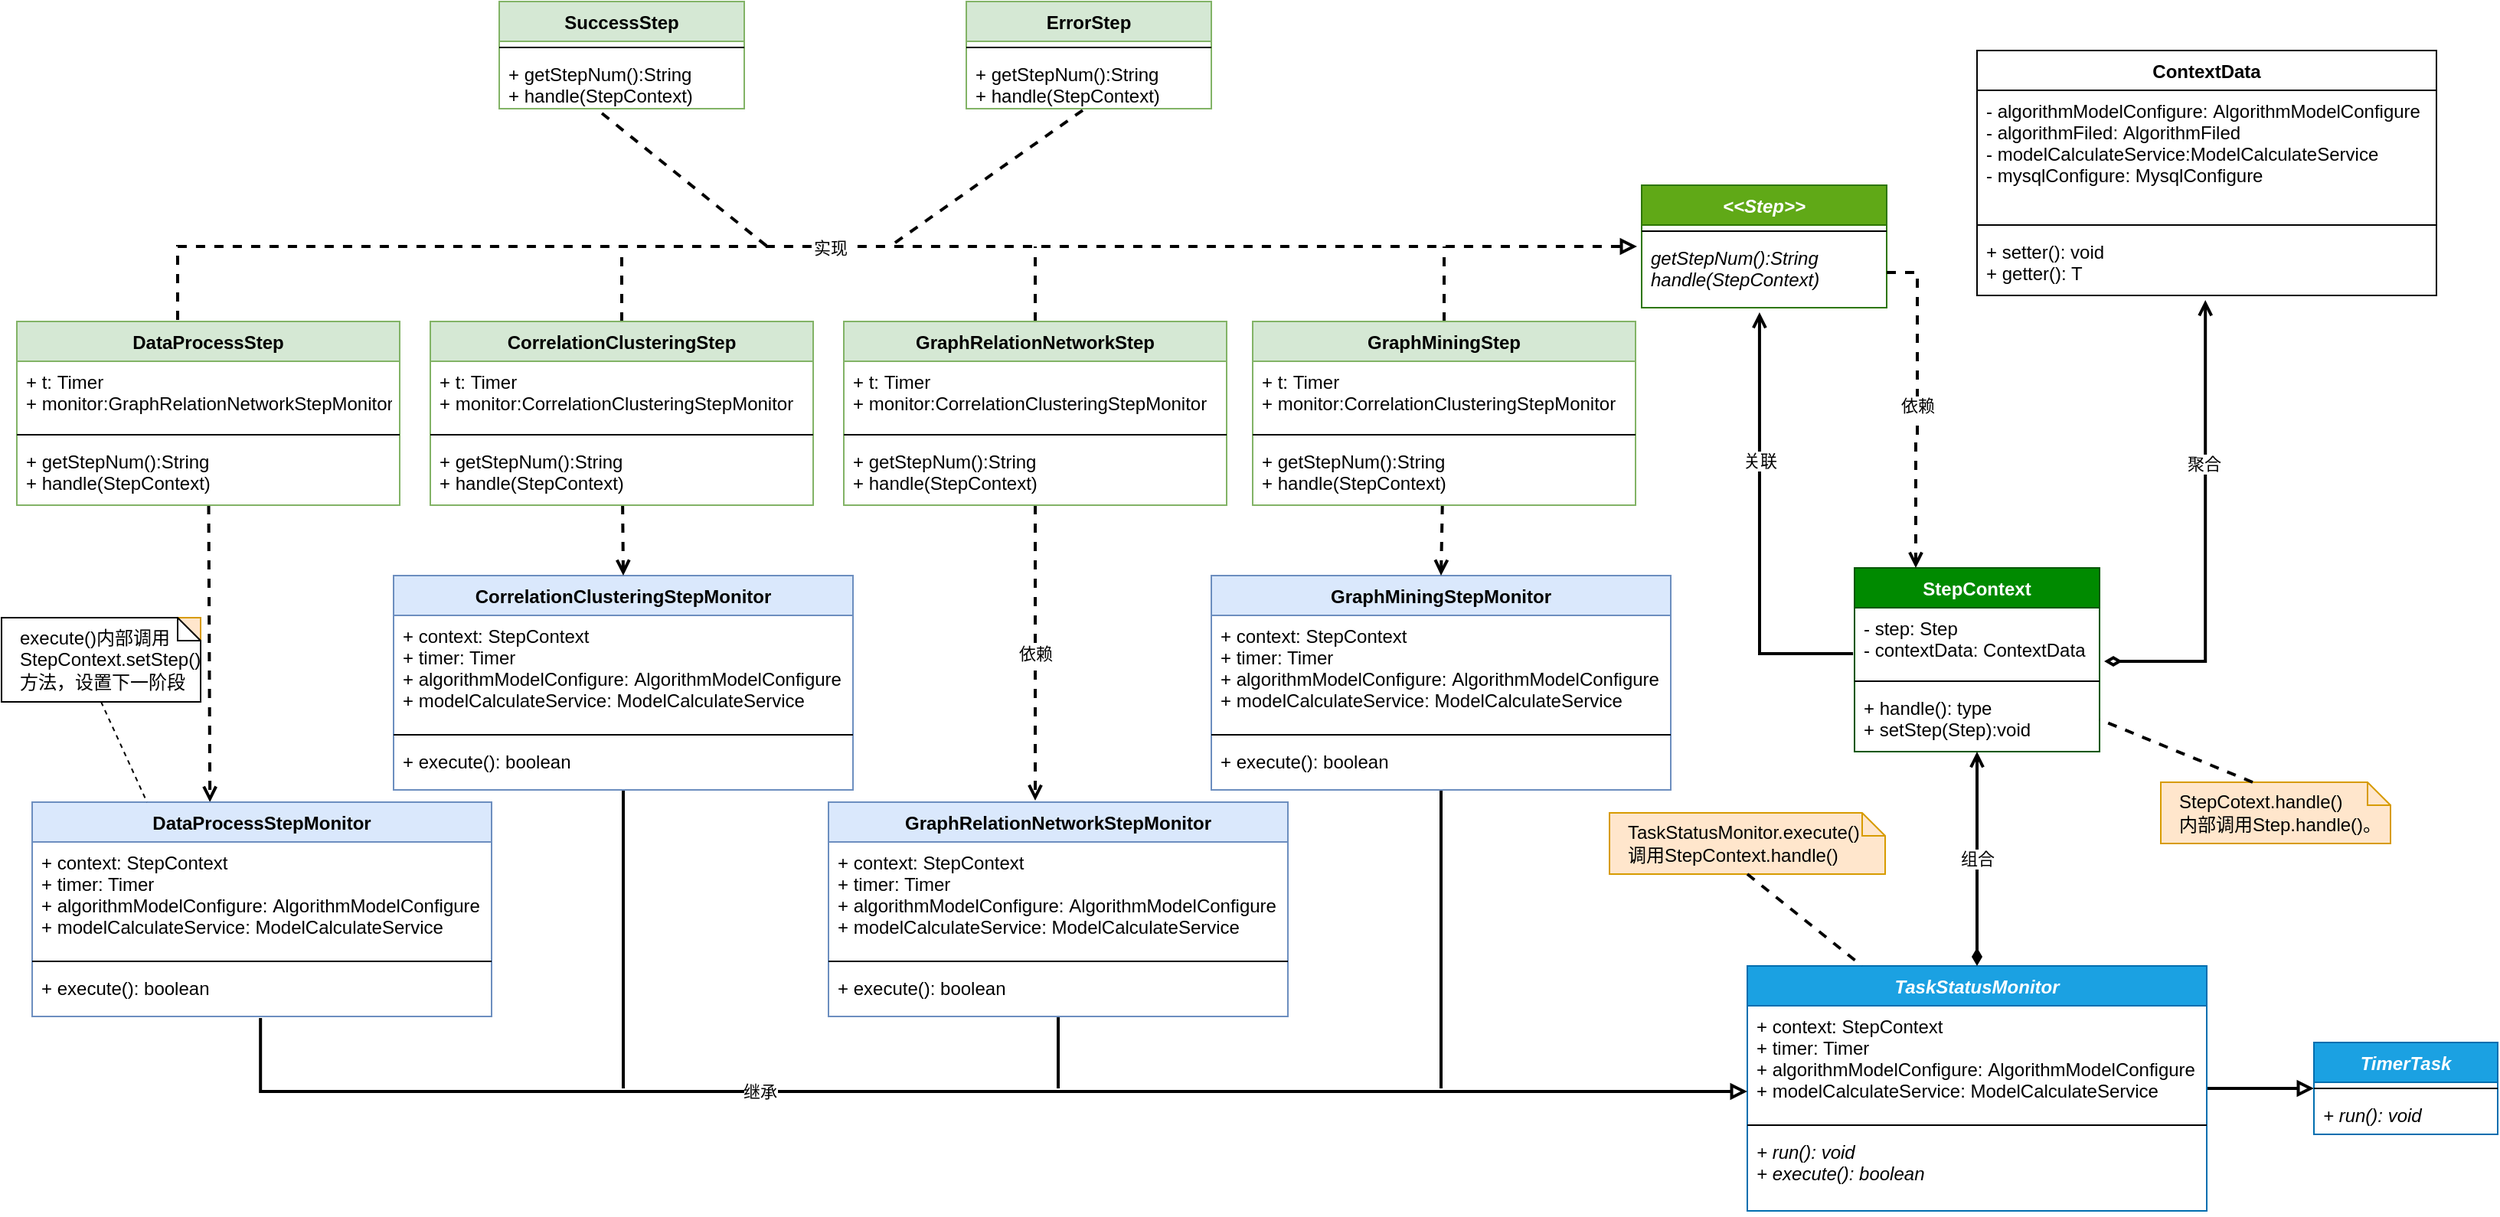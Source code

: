 <mxfile version="12.9.11" type="github">
  <diagram id="ayey3KlVrD0ILfc367-J" name="第 1 页">
    <mxGraphModel dx="786" dy="514" grid="1" gridSize="10" guides="1" tooltips="1" connect="1" arrows="1" fold="1" page="1" pageScale="1" pageWidth="827" pageHeight="1169" math="0" shadow="0">
      <root>
        <mxCell id="0" />
        <mxCell id="1" parent="0" />
        <mxCell id="JtvI3fdrLGXxT-ijpQSm-1" style="rounded=0;orthogonalLoop=1;jettySize=auto;html=1;dashed=1;endArrow=block;endFill=0;strokeWidth=2;edgeStyle=orthogonalEdgeStyle;exitX=0.42;exitY=-0.008;exitDx=0;exitDy=0;exitPerimeter=0;entryX=-0.019;entryY=0.109;entryDx=0;entryDy=0;entryPerimeter=0;" edge="1" parent="1" source="JtvI3fdrLGXxT-ijpQSm-45" target="JtvI3fdrLGXxT-ijpQSm-27">
          <mxGeometry relative="1" as="geometry">
            <mxPoint x="130" y="160" as="sourcePoint" />
            <Array as="points">
              <mxPoint x="125" y="220" />
            </Array>
            <mxPoint x="1050" y="220" as="targetPoint" />
          </mxGeometry>
        </mxCell>
        <mxCell id="JtvI3fdrLGXxT-ijpQSm-126" value="实现" style="edgeLabel;html=1;align=center;verticalAlign=middle;resizable=0;points=[];" vertex="1" connectable="0" parent="JtvI3fdrLGXxT-ijpQSm-1">
          <mxGeometry x="0.345" y="4" relative="1" as="geometry">
            <mxPoint x="-199.96" y="4.65" as="offset" />
          </mxGeometry>
        </mxCell>
        <mxCell id="JtvI3fdrLGXxT-ijpQSm-2" value="关联" style="rounded=0;orthogonalLoop=1;jettySize=auto;html=1;entryX=0.481;entryY=1.065;entryDx=0;entryDy=0;endArrow=open;endFill=0;exitX=-0.006;exitY=0.682;exitDx=0;exitDy=0;startArrow=none;startFill=0;strokeWidth=2;exitPerimeter=0;entryPerimeter=0;edgeStyle=orthogonalEdgeStyle;" edge="1" parent="1" source="JtvI3fdrLGXxT-ijpQSm-29" target="JtvI3fdrLGXxT-ijpQSm-27">
          <mxGeometry x="0.317" relative="1" as="geometry">
            <mxPoint x="1161" y="75" as="sourcePoint" />
            <mxPoint x="640" y="99" as="targetPoint" />
            <Array as="points">
              <mxPoint x="1158" y="486" />
            </Array>
            <mxPoint as="offset" />
          </mxGeometry>
        </mxCell>
        <mxCell id="JtvI3fdrLGXxT-ijpQSm-3" style="rounded=0;orthogonalLoop=1;jettySize=auto;html=1;startArrow=diamondThin;startFill=0;endArrow=open;endFill=0;strokeWidth=2;entryX=0.497;entryY=1.071;entryDx=0;entryDy=0;entryPerimeter=0;exitX=1.019;exitY=0.795;exitDx=0;exitDy=0;exitPerimeter=0;edgeStyle=orthogonalEdgeStyle;" edge="1" parent="1" source="JtvI3fdrLGXxT-ijpQSm-29" target="JtvI3fdrLGXxT-ijpQSm-35">
          <mxGeometry relative="1" as="geometry">
            <mxPoint x="1420" y="500" as="sourcePoint" />
            <mxPoint x="1450" y="250" as="targetPoint" />
            <Array as="points">
              <mxPoint x="1449" y="491" />
            </Array>
          </mxGeometry>
        </mxCell>
        <mxCell id="JtvI3fdrLGXxT-ijpQSm-125" value="聚合" style="edgeLabel;html=1;align=center;verticalAlign=middle;resizable=0;points=[];" vertex="1" connectable="0" parent="JtvI3fdrLGXxT-ijpQSm-3">
          <mxGeometry x="0.291" y="1" relative="1" as="geometry">
            <mxPoint as="offset" />
          </mxGeometry>
        </mxCell>
        <mxCell id="JtvI3fdrLGXxT-ijpQSm-5" style="edgeStyle=orthogonalEdgeStyle;rounded=0;orthogonalLoop=1;jettySize=auto;html=1;dashed=1;startArrow=none;startFill=0;endArrow=none;endFill=0;strokeWidth=2;" edge="1" parent="1" source="JtvI3fdrLGXxT-ijpQSm-70">
          <mxGeometry relative="1" as="geometry">
            <mxPoint x="415" y="220" as="targetPoint" />
          </mxGeometry>
        </mxCell>
        <mxCell id="JtvI3fdrLGXxT-ijpQSm-9" style="edgeStyle=orthogonalEdgeStyle;rounded=0;orthogonalLoop=1;jettySize=auto;html=1;startArrow=none;startFill=0;endArrow=none;endFill=0;strokeWidth=2;dashed=1;exitX=0.5;exitY=0;exitDx=0;exitDy=0;" edge="1" parent="1" source="JtvI3fdrLGXxT-ijpQSm-74">
          <mxGeometry relative="1" as="geometry">
            <mxPoint x="685" y="220" as="targetPoint" />
          </mxGeometry>
        </mxCell>
        <mxCell id="JtvI3fdrLGXxT-ijpQSm-13" style="edgeStyle=orthogonalEdgeStyle;rounded=0;orthogonalLoop=1;jettySize=auto;html=1;dashed=1;startArrow=none;startFill=0;endArrow=none;endFill=0;strokeWidth=2;exitX=0.5;exitY=0;exitDx=0;exitDy=0;" edge="1" parent="1" source="JtvI3fdrLGXxT-ijpQSm-78">
          <mxGeometry relative="1" as="geometry">
            <mxPoint x="952" y="220" as="targetPoint" />
          </mxGeometry>
        </mxCell>
        <mxCell id="JtvI3fdrLGXxT-ijpQSm-17" style="rounded=0;orthogonalLoop=1;jettySize=auto;html=1;dashed=1;startArrow=none;startFill=0;endArrow=none;endFill=0;strokeWidth=2;exitX=0.419;exitY=1.083;exitDx=0;exitDy=0;exitPerimeter=0;" edge="1" parent="1" source="JtvI3fdrLGXxT-ijpQSm-20">
          <mxGeometry relative="1" as="geometry">
            <mxPoint x="510" y="220" as="targetPoint" />
          </mxGeometry>
        </mxCell>
        <mxCell id="JtvI3fdrLGXxT-ijpQSm-18" value="SuccessStep" style="swimlane;fontStyle=1;align=center;verticalAlign=top;childLayout=stackLayout;horizontal=1;startSize=26;horizontalStack=0;resizeParent=1;resizeParentMax=0;resizeLast=0;collapsible=1;marginBottom=0;fillColor=#d5e8d4;strokeColor=#82b366;" vertex="1" parent="1">
          <mxGeometry x="335" y="60" width="160" height="70" as="geometry" />
        </mxCell>
        <mxCell id="JtvI3fdrLGXxT-ijpQSm-19" value="" style="line;strokeWidth=1;fillColor=none;align=left;verticalAlign=middle;spacingTop=-1;spacingLeft=3;spacingRight=3;rotatable=0;labelPosition=right;points=[];portConstraint=eastwest;" vertex="1" parent="JtvI3fdrLGXxT-ijpQSm-18">
          <mxGeometry y="26" width="160" height="8" as="geometry" />
        </mxCell>
        <mxCell id="JtvI3fdrLGXxT-ijpQSm-20" value="+ getStepNum():String&#xa;+ handle(StepContext)" style="text;strokeColor=none;fillColor=none;align=left;verticalAlign=top;spacingLeft=4;spacingRight=4;overflow=hidden;rotatable=0;points=[[0,0.5],[1,0.5]];portConstraint=eastwest;" vertex="1" parent="JtvI3fdrLGXxT-ijpQSm-18">
          <mxGeometry y="34" width="160" height="36" as="geometry" />
        </mxCell>
        <mxCell id="JtvI3fdrLGXxT-ijpQSm-21" style="rounded=0;orthogonalLoop=1;jettySize=auto;html=1;dashed=1;startArrow=none;startFill=0;endArrow=none;endFill=0;strokeWidth=2;exitX=0.475;exitY=1.028;exitDx=0;exitDy=0;exitPerimeter=0;" edge="1" parent="1" source="JtvI3fdrLGXxT-ijpQSm-24">
          <mxGeometry relative="1" as="geometry">
            <mxPoint x="590" y="220" as="targetPoint" />
            <mxPoint x="814" y="133" as="sourcePoint" />
          </mxGeometry>
        </mxCell>
        <mxCell id="JtvI3fdrLGXxT-ijpQSm-22" value="ErrorStep" style="swimlane;fontStyle=1;align=center;verticalAlign=top;childLayout=stackLayout;horizontal=1;startSize=26;horizontalStack=0;resizeParent=1;resizeParentMax=0;resizeLast=0;collapsible=1;marginBottom=0;fillColor=#d5e8d4;strokeColor=#82b366;" vertex="1" parent="1">
          <mxGeometry x="640" y="60" width="160" height="70" as="geometry" />
        </mxCell>
        <mxCell id="JtvI3fdrLGXxT-ijpQSm-23" value="" style="line;strokeWidth=1;fillColor=none;align=left;verticalAlign=middle;spacingTop=-1;spacingLeft=3;spacingRight=3;rotatable=0;labelPosition=right;points=[];portConstraint=eastwest;" vertex="1" parent="JtvI3fdrLGXxT-ijpQSm-22">
          <mxGeometry y="26" width="160" height="8" as="geometry" />
        </mxCell>
        <mxCell id="JtvI3fdrLGXxT-ijpQSm-24" value="+ getStepNum():String&#xa;+ handle(StepContext)" style="text;strokeColor=none;fillColor=none;align=left;verticalAlign=top;spacingLeft=4;spacingRight=4;overflow=hidden;rotatable=0;points=[[0,0.5],[1,0.5]];portConstraint=eastwest;" vertex="1" parent="JtvI3fdrLGXxT-ijpQSm-22">
          <mxGeometry y="34" width="160" height="36" as="geometry" />
        </mxCell>
        <mxCell id="JtvI3fdrLGXxT-ijpQSm-25" value="&lt;&lt;Step&gt;&gt;" style="swimlane;fontStyle=3;align=center;verticalAlign=top;childLayout=stackLayout;horizontal=1;startSize=26;horizontalStack=0;resizeParent=1;resizeParentMax=0;resizeLast=0;collapsible=1;marginBottom=0;fillColor=#60a917;strokeColor=#2D7600;fontColor=#ffffff;" vertex="1" parent="1">
          <mxGeometry x="1081" y="180" width="160" height="80" as="geometry" />
        </mxCell>
        <mxCell id="JtvI3fdrLGXxT-ijpQSm-26" value="" style="line;strokeWidth=1;fillColor=none;align=left;verticalAlign=middle;spacingTop=-1;spacingLeft=3;spacingRight=3;rotatable=0;labelPosition=right;points=[];portConstraint=eastwest;" vertex="1" parent="JtvI3fdrLGXxT-ijpQSm-25">
          <mxGeometry y="26" width="160" height="8" as="geometry" />
        </mxCell>
        <mxCell id="JtvI3fdrLGXxT-ijpQSm-27" value="getStepNum():String&#xa;handle(StepContext)" style="text;strokeColor=none;fillColor=none;align=left;verticalAlign=top;spacingLeft=4;spacingRight=4;overflow=hidden;rotatable=0;points=[[0,0.5],[1,0.5]];portConstraint=eastwest;fontStyle=2" vertex="1" parent="JtvI3fdrLGXxT-ijpQSm-25">
          <mxGeometry y="34" width="160" height="46" as="geometry" />
        </mxCell>
        <mxCell id="JtvI3fdrLGXxT-ijpQSm-28" value="StepContext" style="swimlane;fontStyle=1;align=center;verticalAlign=top;childLayout=stackLayout;horizontal=1;startSize=26;horizontalStack=0;resizeParent=1;resizeParentMax=0;resizeLast=0;collapsible=1;marginBottom=0;fillColor=#008a00;strokeColor=#005700;fontColor=#ffffff;" vertex="1" parent="1">
          <mxGeometry x="1220" y="430" width="160" height="120" as="geometry" />
        </mxCell>
        <mxCell id="JtvI3fdrLGXxT-ijpQSm-29" value="- step: Step&#xa;- contextData: ContextData" style="text;strokeColor=none;fillColor=none;align=left;verticalAlign=top;spacingLeft=4;spacingRight=4;overflow=hidden;rotatable=0;points=[[0,0.5],[1,0.5]];portConstraint=eastwest;" vertex="1" parent="JtvI3fdrLGXxT-ijpQSm-28">
          <mxGeometry y="26" width="160" height="44" as="geometry" />
        </mxCell>
        <mxCell id="JtvI3fdrLGXxT-ijpQSm-30" value="" style="line;strokeWidth=1;fillColor=none;align=left;verticalAlign=middle;spacingTop=-1;spacingLeft=3;spacingRight=3;rotatable=0;labelPosition=right;points=[];portConstraint=eastwest;" vertex="1" parent="JtvI3fdrLGXxT-ijpQSm-28">
          <mxGeometry y="70" width="160" height="8" as="geometry" />
        </mxCell>
        <mxCell id="JtvI3fdrLGXxT-ijpQSm-31" value="+ handle(): type&#xa;+ setStep(Step):void" style="text;strokeColor=none;fillColor=none;align=left;verticalAlign=top;spacingLeft=4;spacingRight=4;overflow=hidden;rotatable=0;points=[[0,0.5],[1,0.5]];portConstraint=eastwest;" vertex="1" parent="JtvI3fdrLGXxT-ijpQSm-28">
          <mxGeometry y="78" width="160" height="42" as="geometry" />
        </mxCell>
        <mxCell id="JtvI3fdrLGXxT-ijpQSm-32" value="ContextData" style="swimlane;fontStyle=1;align=center;verticalAlign=top;childLayout=stackLayout;horizontal=1;startSize=26;horizontalStack=0;resizeParent=1;resizeParentMax=0;resizeLast=0;collapsible=1;marginBottom=0;" vertex="1" parent="1">
          <mxGeometry x="1300" y="92" width="300" height="160" as="geometry" />
        </mxCell>
        <mxCell id="JtvI3fdrLGXxT-ijpQSm-33" value="- algorithmModelConfigure: AlgorithmModelConfigure&#xa;- algorithmFiled: AlgorithmFiled&#xa;- modelCalculateService:ModelCalculateService&#xa;- mysqlConfigure: MysqlConfigure" style="text;strokeColor=none;fillColor=none;align=left;verticalAlign=top;spacingLeft=4;spacingRight=4;overflow=hidden;rotatable=0;points=[[0,0.5],[1,0.5]];portConstraint=eastwest;" vertex="1" parent="JtvI3fdrLGXxT-ijpQSm-32">
          <mxGeometry y="26" width="300" height="84" as="geometry" />
        </mxCell>
        <mxCell id="JtvI3fdrLGXxT-ijpQSm-34" value="" style="line;strokeWidth=1;fillColor=none;align=left;verticalAlign=middle;spacingTop=-1;spacingLeft=3;spacingRight=3;rotatable=0;labelPosition=right;points=[];portConstraint=eastwest;" vertex="1" parent="JtvI3fdrLGXxT-ijpQSm-32">
          <mxGeometry y="110" width="300" height="8" as="geometry" />
        </mxCell>
        <mxCell id="JtvI3fdrLGXxT-ijpQSm-35" value="+ setter(): void&#xa;+ getter(): T" style="text;strokeColor=none;fillColor=none;align=left;verticalAlign=top;spacingLeft=4;spacingRight=4;overflow=hidden;rotatable=0;points=[[0,0.5],[1,0.5]];portConstraint=eastwest;" vertex="1" parent="JtvI3fdrLGXxT-ijpQSm-32">
          <mxGeometry y="118" width="300" height="42" as="geometry" />
        </mxCell>
        <mxCell id="JtvI3fdrLGXxT-ijpQSm-117" style="edgeStyle=orthogonalEdgeStyle;rounded=0;orthogonalLoop=1;jettySize=auto;html=1;entryX=0;entryY=0.5;entryDx=0;entryDy=0;endArrow=block;endFill=0;strokeWidth=2;" edge="1" parent="1" source="JtvI3fdrLGXxT-ijpQSm-36" target="JtvI3fdrLGXxT-ijpQSm-40">
          <mxGeometry relative="1" as="geometry" />
        </mxCell>
        <mxCell id="JtvI3fdrLGXxT-ijpQSm-36" value="TaskStatusMonitor" style="swimlane;fontStyle=3;align=center;verticalAlign=top;childLayout=stackLayout;horizontal=1;startSize=26;horizontalStack=0;resizeParent=1;resizeParentMax=0;resizeLast=0;collapsible=1;marginBottom=0;fillColor=#1ba1e2;strokeColor=#006EAF;fontColor=#ffffff;" vertex="1" parent="1">
          <mxGeometry x="1150" y="690" width="300" height="160" as="geometry" />
        </mxCell>
        <mxCell id="JtvI3fdrLGXxT-ijpQSm-37" value="+ context: StepContext&#xa;+ timer: Timer&#xa;+ algorithmModelConfigure: AlgorithmModelConfigure&#xa;+ modelCalculateService: ModelCalculateService" style="text;strokeColor=none;fillColor=none;align=left;verticalAlign=top;spacingLeft=4;spacingRight=4;overflow=hidden;rotatable=0;points=[[0,0.5],[1,0.5]];portConstraint=eastwest;fontStyle=0" vertex="1" parent="JtvI3fdrLGXxT-ijpQSm-36">
          <mxGeometry y="26" width="300" height="74" as="geometry" />
        </mxCell>
        <mxCell id="JtvI3fdrLGXxT-ijpQSm-38" value="" style="line;strokeWidth=1;fillColor=none;align=left;verticalAlign=middle;spacingTop=-1;spacingLeft=3;spacingRight=3;rotatable=0;labelPosition=right;points=[];portConstraint=eastwest;" vertex="1" parent="JtvI3fdrLGXxT-ijpQSm-36">
          <mxGeometry y="100" width="300" height="8" as="geometry" />
        </mxCell>
        <mxCell id="JtvI3fdrLGXxT-ijpQSm-39" value="+ run(): void&#xa;+ execute(): boolean" style="text;strokeColor=none;fillColor=none;align=left;verticalAlign=top;spacingLeft=4;spacingRight=4;overflow=hidden;rotatable=0;points=[[0,0.5],[1,0.5]];portConstraint=eastwest;fontStyle=2" vertex="1" parent="JtvI3fdrLGXxT-ijpQSm-36">
          <mxGeometry y="108" width="300" height="52" as="geometry" />
        </mxCell>
        <mxCell id="JtvI3fdrLGXxT-ijpQSm-40" value="TimerTask" style="swimlane;fontStyle=3;align=center;verticalAlign=top;childLayout=stackLayout;horizontal=1;startSize=26;horizontalStack=0;resizeParent=1;resizeParentMax=0;resizeLast=0;collapsible=1;marginBottom=0;fillColor=#1ba1e2;strokeColor=#006EAF;fontColor=#ffffff;" vertex="1" parent="1">
          <mxGeometry x="1520" y="740" width="120" height="60" as="geometry" />
        </mxCell>
        <mxCell id="JtvI3fdrLGXxT-ijpQSm-41" value="" style="line;strokeWidth=1;fillColor=none;align=left;verticalAlign=middle;spacingTop=-1;spacingLeft=3;spacingRight=3;rotatable=0;labelPosition=right;points=[];portConstraint=eastwest;" vertex="1" parent="JtvI3fdrLGXxT-ijpQSm-40">
          <mxGeometry y="26" width="120" height="8" as="geometry" />
        </mxCell>
        <mxCell id="JtvI3fdrLGXxT-ijpQSm-42" value="+ run(): void" style="text;strokeColor=none;fillColor=none;align=left;verticalAlign=top;spacingLeft=4;spacingRight=4;overflow=hidden;rotatable=0;points=[[0,0.5],[1,0.5]];portConstraint=eastwest;fontStyle=2" vertex="1" parent="JtvI3fdrLGXxT-ijpQSm-40">
          <mxGeometry y="34" width="120" height="26" as="geometry" />
        </mxCell>
        <mxCell id="JtvI3fdrLGXxT-ijpQSm-43" value="组合" style="rounded=0;orthogonalLoop=1;jettySize=auto;html=1;entryX=0.5;entryY=1;entryDx=0;entryDy=0;entryPerimeter=0;startArrow=diamondThin;startFill=1;endArrow=open;endFill=0;strokeWidth=2;exitX=0.5;exitY=0;exitDx=0;exitDy=0;edgeStyle=orthogonalEdgeStyle;" edge="1" parent="1" source="JtvI3fdrLGXxT-ijpQSm-36" target="JtvI3fdrLGXxT-ijpQSm-31">
          <mxGeometry relative="1" as="geometry">
            <Array as="points">
              <mxPoint x="1300" y="620" />
              <mxPoint x="1300" y="620" />
            </Array>
          </mxGeometry>
        </mxCell>
        <mxCell id="JtvI3fdrLGXxT-ijpQSm-44" style="rounded=0;orthogonalLoop=1;jettySize=auto;html=1;startArrow=none;startFill=0;endArrow=block;endFill=0;strokeWidth=2;exitX=0.497;exitY=1.031;exitDx=0;exitDy=0;exitPerimeter=0;entryX=0;entryY=0.757;entryDx=0;entryDy=0;entryPerimeter=0;edgeStyle=orthogonalEdgeStyle;" edge="1" parent="1" source="JtvI3fdrLGXxT-ijpQSm-52" target="JtvI3fdrLGXxT-ijpQSm-37">
          <mxGeometry relative="1" as="geometry">
            <mxPoint x="168" y="683" as="sourcePoint" />
            <mxPoint x="1150" y="780" as="targetPoint" />
          </mxGeometry>
        </mxCell>
        <mxCell id="JtvI3fdrLGXxT-ijpQSm-127" value="继承" style="edgeLabel;html=1;align=center;verticalAlign=middle;resizable=0;points=[];" vertex="1" connectable="0" parent="JtvI3fdrLGXxT-ijpQSm-44">
          <mxGeometry x="-0.266" relative="1" as="geometry">
            <mxPoint as="offset" />
          </mxGeometry>
        </mxCell>
        <mxCell id="JtvI3fdrLGXxT-ijpQSm-113" style="edgeStyle=none;rounded=0;orthogonalLoop=1;jettySize=auto;html=1;dashed=1;endArrow=open;endFill=0;strokeWidth=2;entryX=0.387;entryY=0;entryDx=0;entryDy=0;entryPerimeter=0;" edge="1" parent="1" source="JtvI3fdrLGXxT-ijpQSm-45" target="JtvI3fdrLGXxT-ijpQSm-49">
          <mxGeometry relative="1" as="geometry" />
        </mxCell>
        <mxCell id="JtvI3fdrLGXxT-ijpQSm-45" value="DataProcessStep" style="swimlane;fontStyle=1;align=center;verticalAlign=top;childLayout=stackLayout;horizontal=1;startSize=26;horizontalStack=0;resizeParent=1;resizeParentMax=0;resizeLast=0;collapsible=1;marginBottom=0;fillColor=#d5e8d4;strokeColor=#82b366;" vertex="1" parent="1">
          <mxGeometry x="20" y="269" width="250" height="120" as="geometry" />
        </mxCell>
        <mxCell id="JtvI3fdrLGXxT-ijpQSm-46" value="+ t: Timer&#xa;+ monitor:GraphRelationNetworkStepMonitor&#xa;" style="text;strokeColor=none;fillColor=none;align=left;verticalAlign=top;spacingLeft=4;spacingRight=4;overflow=hidden;rotatable=0;points=[[0,0.5],[1,0.5]];portConstraint=eastwest;" vertex="1" parent="JtvI3fdrLGXxT-ijpQSm-45">
          <mxGeometry y="26" width="250" height="44" as="geometry" />
        </mxCell>
        <mxCell id="JtvI3fdrLGXxT-ijpQSm-47" value="" style="line;strokeWidth=1;fillColor=none;align=left;verticalAlign=middle;spacingTop=-1;spacingLeft=3;spacingRight=3;rotatable=0;labelPosition=right;points=[];portConstraint=eastwest;" vertex="1" parent="JtvI3fdrLGXxT-ijpQSm-45">
          <mxGeometry y="70" width="250" height="8" as="geometry" />
        </mxCell>
        <mxCell id="JtvI3fdrLGXxT-ijpQSm-48" value="+ getStepNum():String&#xa;+ handle(StepContext)" style="text;strokeColor=none;fillColor=none;align=left;verticalAlign=top;spacingLeft=4;spacingRight=4;overflow=hidden;rotatable=0;points=[[0,0.5],[1,0.5]];portConstraint=eastwest;" vertex="1" parent="JtvI3fdrLGXxT-ijpQSm-45">
          <mxGeometry y="78" width="250" height="42" as="geometry" />
        </mxCell>
        <mxCell id="JtvI3fdrLGXxT-ijpQSm-49" value="DataProcessStepMonitor" style="swimlane;fontStyle=1;align=center;verticalAlign=top;childLayout=stackLayout;horizontal=1;startSize=26;horizontalStack=0;resizeParent=1;resizeParentMax=0;resizeLast=0;collapsible=1;marginBottom=0;fillColor=#dae8fc;strokeColor=#6c8ebf;" vertex="1" parent="1">
          <mxGeometry x="30" y="583" width="300" height="140" as="geometry" />
        </mxCell>
        <mxCell id="JtvI3fdrLGXxT-ijpQSm-50" value="+ context: StepContext&#xa;+ timer: Timer&#xa;+ algorithmModelConfigure: AlgorithmModelConfigure&#xa;+ modelCalculateService: ModelCalculateService" style="text;strokeColor=none;fillColor=none;align=left;verticalAlign=top;spacingLeft=4;spacingRight=4;overflow=hidden;rotatable=0;points=[[0,0.5],[1,0.5]];portConstraint=eastwest;" vertex="1" parent="JtvI3fdrLGXxT-ijpQSm-49">
          <mxGeometry y="26" width="300" height="74" as="geometry" />
        </mxCell>
        <mxCell id="JtvI3fdrLGXxT-ijpQSm-51" value="" style="line;strokeWidth=1;fillColor=none;align=left;verticalAlign=middle;spacingTop=-1;spacingLeft=3;spacingRight=3;rotatable=0;labelPosition=right;points=[];portConstraint=eastwest;" vertex="1" parent="JtvI3fdrLGXxT-ijpQSm-49">
          <mxGeometry y="100" width="300" height="8" as="geometry" />
        </mxCell>
        <mxCell id="JtvI3fdrLGXxT-ijpQSm-52" value="+ execute(): boolean" style="text;strokeColor=none;fillColor=none;align=left;verticalAlign=top;spacingLeft=4;spacingRight=4;overflow=hidden;rotatable=0;points=[[0,0.5],[1,0.5]];portConstraint=eastwest;" vertex="1" parent="JtvI3fdrLGXxT-ijpQSm-49">
          <mxGeometry y="108" width="300" height="32" as="geometry" />
        </mxCell>
        <mxCell id="JtvI3fdrLGXxT-ijpQSm-104" style="edgeStyle=none;rounded=0;orthogonalLoop=1;jettySize=auto;html=1;endArrow=none;endFill=0;strokeWidth=2;" edge="1" parent="1" source="JtvI3fdrLGXxT-ijpQSm-54">
          <mxGeometry relative="1" as="geometry">
            <mxPoint x="416" y="770" as="targetPoint" />
          </mxGeometry>
        </mxCell>
        <mxCell id="JtvI3fdrLGXxT-ijpQSm-54" value="CorrelationClusteringStepMonitor" style="swimlane;fontStyle=1;align=center;verticalAlign=top;childLayout=stackLayout;horizontal=1;startSize=26;horizontalStack=0;resizeParent=1;resizeParentMax=0;resizeLast=0;collapsible=1;marginBottom=0;fillColor=#dae8fc;strokeColor=#6c8ebf;" vertex="1" parent="1">
          <mxGeometry x="266" y="435" width="300" height="140" as="geometry" />
        </mxCell>
        <mxCell id="JtvI3fdrLGXxT-ijpQSm-55" value="+ context: StepContext&#xa;+ timer: Timer&#xa;+ algorithmModelConfigure: AlgorithmModelConfigure&#xa;+ modelCalculateService: ModelCalculateService" style="text;strokeColor=none;fillColor=none;align=left;verticalAlign=top;spacingLeft=4;spacingRight=4;overflow=hidden;rotatable=0;points=[[0,0.5],[1,0.5]];portConstraint=eastwest;" vertex="1" parent="JtvI3fdrLGXxT-ijpQSm-54">
          <mxGeometry y="26" width="300" height="74" as="geometry" />
        </mxCell>
        <mxCell id="JtvI3fdrLGXxT-ijpQSm-56" value="" style="line;strokeWidth=1;fillColor=none;align=left;verticalAlign=middle;spacingTop=-1;spacingLeft=3;spacingRight=3;rotatable=0;labelPosition=right;points=[];portConstraint=eastwest;" vertex="1" parent="JtvI3fdrLGXxT-ijpQSm-54">
          <mxGeometry y="100" width="300" height="8" as="geometry" />
        </mxCell>
        <mxCell id="JtvI3fdrLGXxT-ijpQSm-57" value="+ execute(): boolean" style="text;strokeColor=none;fillColor=none;align=left;verticalAlign=top;spacingLeft=4;spacingRight=4;overflow=hidden;rotatable=0;points=[[0,0.5],[1,0.5]];portConstraint=eastwest;" vertex="1" parent="JtvI3fdrLGXxT-ijpQSm-54">
          <mxGeometry y="108" width="300" height="32" as="geometry" />
        </mxCell>
        <mxCell id="JtvI3fdrLGXxT-ijpQSm-105" style="edgeStyle=none;rounded=0;orthogonalLoop=1;jettySize=auto;html=1;endArrow=none;endFill=0;strokeWidth=2;" edge="1" parent="1" source="JtvI3fdrLGXxT-ijpQSm-59">
          <mxGeometry relative="1" as="geometry">
            <mxPoint x="700" y="770" as="targetPoint" />
          </mxGeometry>
        </mxCell>
        <mxCell id="JtvI3fdrLGXxT-ijpQSm-59" value="GraphRelationNetworkStepMonitor" style="swimlane;fontStyle=1;align=center;verticalAlign=top;childLayout=stackLayout;horizontal=1;startSize=26;horizontalStack=0;resizeParent=1;resizeParentMax=0;resizeLast=0;collapsible=1;marginBottom=0;fillColor=#dae8fc;strokeColor=#6c8ebf;" vertex="1" parent="1">
          <mxGeometry x="550" y="583" width="300" height="140" as="geometry" />
        </mxCell>
        <mxCell id="JtvI3fdrLGXxT-ijpQSm-60" value="+ context: StepContext&#xa;+ timer: Timer&#xa;+ algorithmModelConfigure: AlgorithmModelConfigure&#xa;+ modelCalculateService: ModelCalculateService" style="text;strokeColor=none;fillColor=none;align=left;verticalAlign=top;spacingLeft=4;spacingRight=4;overflow=hidden;rotatable=0;points=[[0,0.5],[1,0.5]];portConstraint=eastwest;" vertex="1" parent="JtvI3fdrLGXxT-ijpQSm-59">
          <mxGeometry y="26" width="300" height="74" as="geometry" />
        </mxCell>
        <mxCell id="JtvI3fdrLGXxT-ijpQSm-61" value="" style="line;strokeWidth=1;fillColor=none;align=left;verticalAlign=middle;spacingTop=-1;spacingLeft=3;spacingRight=3;rotatable=0;labelPosition=right;points=[];portConstraint=eastwest;" vertex="1" parent="JtvI3fdrLGXxT-ijpQSm-59">
          <mxGeometry y="100" width="300" height="8" as="geometry" />
        </mxCell>
        <mxCell id="JtvI3fdrLGXxT-ijpQSm-62" value="+ execute(): boolean" style="text;strokeColor=none;fillColor=none;align=left;verticalAlign=top;spacingLeft=4;spacingRight=4;overflow=hidden;rotatable=0;points=[[0,0.5],[1,0.5]];portConstraint=eastwest;" vertex="1" parent="JtvI3fdrLGXxT-ijpQSm-59">
          <mxGeometry y="108" width="300" height="32" as="geometry" />
        </mxCell>
        <mxCell id="JtvI3fdrLGXxT-ijpQSm-106" style="edgeStyle=none;rounded=0;orthogonalLoop=1;jettySize=auto;html=1;endArrow=none;endFill=0;strokeWidth=2;" edge="1" parent="1" source="JtvI3fdrLGXxT-ijpQSm-64">
          <mxGeometry relative="1" as="geometry">
            <mxPoint x="950" y="770" as="targetPoint" />
          </mxGeometry>
        </mxCell>
        <mxCell id="JtvI3fdrLGXxT-ijpQSm-64" value="GraphMiningStepMonitor" style="swimlane;fontStyle=1;align=center;verticalAlign=top;childLayout=stackLayout;horizontal=1;startSize=26;horizontalStack=0;resizeParent=1;resizeParentMax=0;resizeLast=0;collapsible=1;marginBottom=0;fillColor=#dae8fc;strokeColor=#6c8ebf;" vertex="1" parent="1">
          <mxGeometry x="800" y="435" width="300" height="140" as="geometry" />
        </mxCell>
        <mxCell id="JtvI3fdrLGXxT-ijpQSm-65" value="+ context: StepContext&#xa;+ timer: Timer&#xa;+ algorithmModelConfigure: AlgorithmModelConfigure&#xa;+ modelCalculateService: ModelCalculateService" style="text;strokeColor=none;fillColor=none;align=left;verticalAlign=top;spacingLeft=4;spacingRight=4;overflow=hidden;rotatable=0;points=[[0,0.5],[1,0.5]];portConstraint=eastwest;" vertex="1" parent="JtvI3fdrLGXxT-ijpQSm-64">
          <mxGeometry y="26" width="300" height="74" as="geometry" />
        </mxCell>
        <mxCell id="JtvI3fdrLGXxT-ijpQSm-66" value="" style="line;strokeWidth=1;fillColor=none;align=left;verticalAlign=middle;spacingTop=-1;spacingLeft=3;spacingRight=3;rotatable=0;labelPosition=right;points=[];portConstraint=eastwest;" vertex="1" parent="JtvI3fdrLGXxT-ijpQSm-64">
          <mxGeometry y="100" width="300" height="8" as="geometry" />
        </mxCell>
        <mxCell id="JtvI3fdrLGXxT-ijpQSm-67" value="+ execute(): boolean" style="text;strokeColor=none;fillColor=none;align=left;verticalAlign=top;spacingLeft=4;spacingRight=4;overflow=hidden;rotatable=0;points=[[0,0.5],[1,0.5]];portConstraint=eastwest;" vertex="1" parent="JtvI3fdrLGXxT-ijpQSm-64">
          <mxGeometry y="108" width="300" height="32" as="geometry" />
        </mxCell>
        <mxCell id="JtvI3fdrLGXxT-ijpQSm-114" style="edgeStyle=none;rounded=0;orthogonalLoop=1;jettySize=auto;html=1;entryX=0.5;entryY=0;entryDx=0;entryDy=0;dashed=1;endArrow=open;endFill=0;strokeWidth=2;" edge="1" parent="1" source="JtvI3fdrLGXxT-ijpQSm-70" target="JtvI3fdrLGXxT-ijpQSm-54">
          <mxGeometry relative="1" as="geometry" />
        </mxCell>
        <mxCell id="JtvI3fdrLGXxT-ijpQSm-70" value="CorrelationClusteringStep" style="swimlane;fontStyle=1;align=center;verticalAlign=top;childLayout=stackLayout;horizontal=1;startSize=26;horizontalStack=0;resizeParent=1;resizeParentMax=0;resizeLast=0;collapsible=1;marginBottom=0;fillColor=#d5e8d4;strokeColor=#82b366;" vertex="1" parent="1">
          <mxGeometry x="290" y="269" width="250" height="120" as="geometry" />
        </mxCell>
        <mxCell id="JtvI3fdrLGXxT-ijpQSm-71" value="+ t: Timer&#xa;+ monitor:CorrelationClusteringStepMonitor&#xa;" style="text;strokeColor=none;fillColor=none;align=left;verticalAlign=top;spacingLeft=4;spacingRight=4;overflow=hidden;rotatable=0;points=[[0,0.5],[1,0.5]];portConstraint=eastwest;" vertex="1" parent="JtvI3fdrLGXxT-ijpQSm-70">
          <mxGeometry y="26" width="250" height="44" as="geometry" />
        </mxCell>
        <mxCell id="JtvI3fdrLGXxT-ijpQSm-72" value="" style="line;strokeWidth=1;fillColor=none;align=left;verticalAlign=middle;spacingTop=-1;spacingLeft=3;spacingRight=3;rotatable=0;labelPosition=right;points=[];portConstraint=eastwest;" vertex="1" parent="JtvI3fdrLGXxT-ijpQSm-70">
          <mxGeometry y="70" width="250" height="8" as="geometry" />
        </mxCell>
        <mxCell id="JtvI3fdrLGXxT-ijpQSm-73" value="+ getStepNum():String&#xa;+ handle(StepContext)" style="text;strokeColor=none;fillColor=none;align=left;verticalAlign=top;spacingLeft=4;spacingRight=4;overflow=hidden;rotatable=0;points=[[0,0.5],[1,0.5]];portConstraint=eastwest;" vertex="1" parent="JtvI3fdrLGXxT-ijpQSm-70">
          <mxGeometry y="78" width="250" height="42" as="geometry" />
        </mxCell>
        <mxCell id="JtvI3fdrLGXxT-ijpQSm-115" value="依赖" style="edgeStyle=none;rounded=0;orthogonalLoop=1;jettySize=auto;html=1;dashed=1;endArrow=open;endFill=0;strokeWidth=2;entryX=0.45;entryY=-0.007;entryDx=0;entryDy=0;entryPerimeter=0;" edge="1" parent="1" source="JtvI3fdrLGXxT-ijpQSm-74" target="JtvI3fdrLGXxT-ijpQSm-59">
          <mxGeometry relative="1" as="geometry">
            <mxPoint x="685" y="580" as="targetPoint" />
          </mxGeometry>
        </mxCell>
        <mxCell id="JtvI3fdrLGXxT-ijpQSm-74" value="GraphRelationNetworkStep" style="swimlane;fontStyle=1;align=center;verticalAlign=top;childLayout=stackLayout;horizontal=1;startSize=26;horizontalStack=0;resizeParent=1;resizeParentMax=0;resizeLast=0;collapsible=1;marginBottom=0;fillColor=#d5e8d4;strokeColor=#82b366;" vertex="1" parent="1">
          <mxGeometry x="560" y="269" width="250" height="120" as="geometry" />
        </mxCell>
        <mxCell id="JtvI3fdrLGXxT-ijpQSm-75" value="+ t: Timer&#xa;+ monitor:CorrelationClusteringStepMonitor&#xa;" style="text;strokeColor=none;fillColor=none;align=left;verticalAlign=top;spacingLeft=4;spacingRight=4;overflow=hidden;rotatable=0;points=[[0,0.5],[1,0.5]];portConstraint=eastwest;" vertex="1" parent="JtvI3fdrLGXxT-ijpQSm-74">
          <mxGeometry y="26" width="250" height="44" as="geometry" />
        </mxCell>
        <mxCell id="JtvI3fdrLGXxT-ijpQSm-76" value="" style="line;strokeWidth=1;fillColor=none;align=left;verticalAlign=middle;spacingTop=-1;spacingLeft=3;spacingRight=3;rotatable=0;labelPosition=right;points=[];portConstraint=eastwest;" vertex="1" parent="JtvI3fdrLGXxT-ijpQSm-74">
          <mxGeometry y="70" width="250" height="8" as="geometry" />
        </mxCell>
        <mxCell id="JtvI3fdrLGXxT-ijpQSm-77" value="+ getStepNum():String&#xa;+ handle(StepContext)" style="text;strokeColor=none;fillColor=none;align=left;verticalAlign=top;spacingLeft=4;spacingRight=4;overflow=hidden;rotatable=0;points=[[0,0.5],[1,0.5]];portConstraint=eastwest;" vertex="1" parent="JtvI3fdrLGXxT-ijpQSm-74">
          <mxGeometry y="78" width="250" height="42" as="geometry" />
        </mxCell>
        <mxCell id="JtvI3fdrLGXxT-ijpQSm-116" style="edgeStyle=none;rounded=0;orthogonalLoop=1;jettySize=auto;html=1;entryX=0.5;entryY=0;entryDx=0;entryDy=0;dashed=1;endArrow=open;endFill=0;strokeWidth=2;" edge="1" parent="1" source="JtvI3fdrLGXxT-ijpQSm-78" target="JtvI3fdrLGXxT-ijpQSm-64">
          <mxGeometry relative="1" as="geometry" />
        </mxCell>
        <mxCell id="JtvI3fdrLGXxT-ijpQSm-78" value="GraphMiningStep" style="swimlane;fontStyle=1;align=center;verticalAlign=top;childLayout=stackLayout;horizontal=1;startSize=26;horizontalStack=0;resizeParent=1;resizeParentMax=0;resizeLast=0;collapsible=1;marginBottom=0;fillColor=#d5e8d4;strokeColor=#82b366;" vertex="1" parent="1">
          <mxGeometry x="827" y="269" width="250" height="120" as="geometry" />
        </mxCell>
        <mxCell id="JtvI3fdrLGXxT-ijpQSm-79" value="+ t: Timer&#xa;+ monitor:CorrelationClusteringStepMonitor&#xa;" style="text;strokeColor=none;fillColor=none;align=left;verticalAlign=top;spacingLeft=4;spacingRight=4;overflow=hidden;rotatable=0;points=[[0,0.5],[1,0.5]];portConstraint=eastwest;" vertex="1" parent="JtvI3fdrLGXxT-ijpQSm-78">
          <mxGeometry y="26" width="250" height="44" as="geometry" />
        </mxCell>
        <mxCell id="JtvI3fdrLGXxT-ijpQSm-80" value="" style="line;strokeWidth=1;fillColor=none;align=left;verticalAlign=middle;spacingTop=-1;spacingLeft=3;spacingRight=3;rotatable=0;labelPosition=right;points=[];portConstraint=eastwest;" vertex="1" parent="JtvI3fdrLGXxT-ijpQSm-78">
          <mxGeometry y="70" width="250" height="8" as="geometry" />
        </mxCell>
        <mxCell id="JtvI3fdrLGXxT-ijpQSm-81" value="+ getStepNum():String&#xa;+ handle(StepContext)" style="text;strokeColor=none;fillColor=none;align=left;verticalAlign=top;spacingLeft=4;spacingRight=4;overflow=hidden;rotatable=0;points=[[0,0.5],[1,0.5]];portConstraint=eastwest;" vertex="1" parent="JtvI3fdrLGXxT-ijpQSm-78">
          <mxGeometry y="78" width="250" height="42" as="geometry" />
        </mxCell>
        <mxCell id="JtvI3fdrLGXxT-ijpQSm-95" value="" style="group;fillColor=#ffe6cc;strokeColor=#d79b00;" vertex="1" connectable="0" parent="1">
          <mxGeometry x="10" y="462.5" width="130" height="55" as="geometry" />
        </mxCell>
        <mxCell id="JtvI3fdrLGXxT-ijpQSm-90" value="execute()内部调用StepContext.setStep()方法，设置下一阶段" style="shape=note;size=15;align=left;spacingLeft=10;html=1;whiteSpace=wrap;rounded=1;" vertex="1" parent="JtvI3fdrLGXxT-ijpQSm-95">
          <mxGeometry width="130" height="55" as="geometry" />
        </mxCell>
        <mxCell id="JtvI3fdrLGXxT-ijpQSm-112" value="依赖" style="rounded=0;orthogonalLoop=1;jettySize=auto;html=1;entryX=0.25;entryY=0;entryDx=0;entryDy=0;endArrow=open;endFill=0;strokeWidth=2;exitX=1;exitY=0.5;exitDx=0;exitDy=0;dashed=1;edgeStyle=orthogonalEdgeStyle;" edge="1" parent="1" source="JtvI3fdrLGXxT-ijpQSm-27" target="JtvI3fdrLGXxT-ijpQSm-28">
          <mxGeometry relative="1" as="geometry" />
        </mxCell>
        <mxCell id="JtvI3fdrLGXxT-ijpQSm-122" value="StepCotext.handle()&lt;br&gt;内部调用Step.handle()。" style="shape=note;size=15;align=left;spacingLeft=10;html=1;whiteSpace=wrap;rounded=1;fillColor=#ffe6cc;strokeColor=#d79b00;" vertex="1" parent="1">
          <mxGeometry x="1420" y="570" width="150" height="40" as="geometry" />
        </mxCell>
        <mxCell id="JtvI3fdrLGXxT-ijpQSm-123" value="" style="edgeStyle=none;endArrow=none;exitX=0.4;exitY=0;dashed=1;html=1;strokeWidth=2;entryX=1;entryY=0.5;entryDx=0;entryDy=0;" edge="1" source="JtvI3fdrLGXxT-ijpQSm-122" parent="1" target="JtvI3fdrLGXxT-ijpQSm-31">
          <mxGeometry x="1" relative="1" as="geometry">
            <mxPoint x="1440" y="530" as="targetPoint" />
          </mxGeometry>
        </mxCell>
        <mxCell id="JtvI3fdrLGXxT-ijpQSm-128" value="TaskStatusMonitor.execute()&lt;br&gt;调用StepContext.handle()" style="shape=note;size=15;align=left;spacingLeft=10;html=1;whiteSpace=wrap;rounded=1;fillColor=#ffe6cc;strokeColor=#d79b00;" vertex="1" parent="1">
          <mxGeometry x="1060" y="590" width="180" height="40" as="geometry" />
        </mxCell>
        <mxCell id="JtvI3fdrLGXxT-ijpQSm-129" value="" style="edgeStyle=none;endArrow=none;exitX=0.5;exitY=1;dashed=1;html=1;strokeWidth=2;exitDx=0;exitDy=0;exitPerimeter=0;entryX=0.25;entryY=0;entryDx=0;entryDy=0;" edge="1" source="JtvI3fdrLGXxT-ijpQSm-128" parent="1" target="JtvI3fdrLGXxT-ijpQSm-36">
          <mxGeometry x="1" relative="1" as="geometry">
            <mxPoint x="1270" y="890" as="targetPoint" />
          </mxGeometry>
        </mxCell>
        <mxCell id="JtvI3fdrLGXxT-ijpQSm-92" value="" style="edgeStyle=none;endArrow=none;exitX=0.5;exitY=1;dashed=1;html=1;entryX=0.25;entryY=0;entryDx=0;entryDy=0;exitDx=0;exitDy=0;exitPerimeter=0;" edge="1" source="JtvI3fdrLGXxT-ijpQSm-90" parent="1" target="JtvI3fdrLGXxT-ijpQSm-49">
          <mxGeometry x="1" relative="1" as="geometry">
            <mxPoint x="470" y="775" as="targetPoint" />
          </mxGeometry>
        </mxCell>
      </root>
    </mxGraphModel>
  </diagram>
</mxfile>
